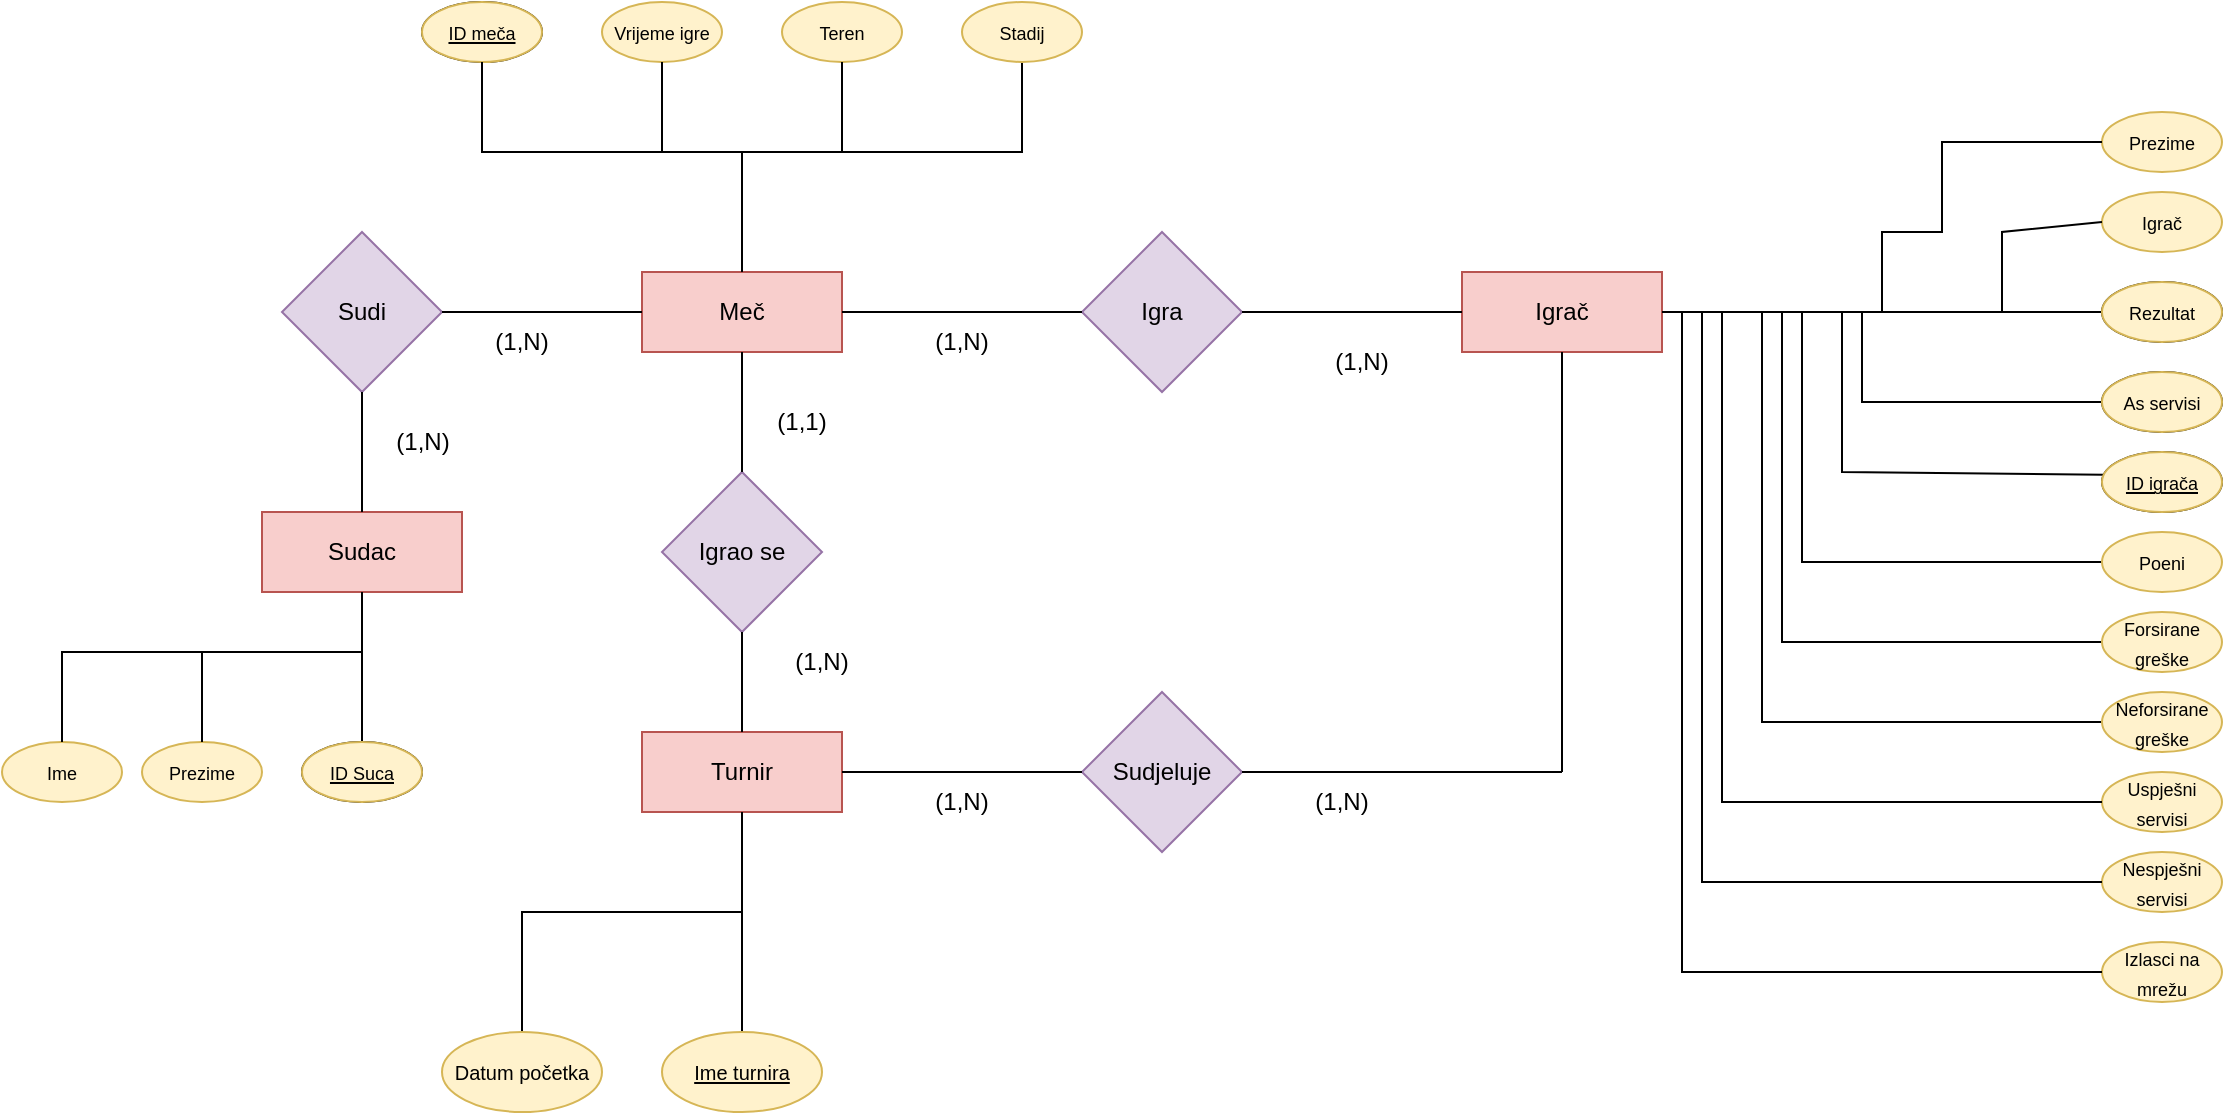 <mxfile version="21.2.4">
  <diagram name="Page-1" id="ivi_GzzBbnTKShinMN6c">
    <mxGraphModel dx="1080" dy="1016" grid="1" gridSize="10" guides="1" tooltips="1" connect="1" arrows="1" fold="1" page="1" pageScale="1" pageWidth="850" pageHeight="1100" math="0" shadow="0">
      <root>
        <mxCell id="0" />
        <mxCell id="1" parent="0" />
        <mxCell id="HnepRbR7UYT4aC-ZY9RI-1" value="Igrao se" style="rhombus;whiteSpace=wrap;html=1;fillColor=#e1d5e7;strokeColor=#9673a6;" vertex="1" parent="1">
          <mxGeometry x="850" y="575" width="80" height="80" as="geometry" />
        </mxCell>
        <mxCell id="HnepRbR7UYT4aC-ZY9RI-2" value="Turnir" style="rounded=0;whiteSpace=wrap;html=1;fillColor=#f8cecc;strokeColor=#b85450;" vertex="1" parent="1">
          <mxGeometry x="840" y="705" width="100" height="40" as="geometry" />
        </mxCell>
        <mxCell id="HnepRbR7UYT4aC-ZY9RI-3" value="" style="endArrow=none;html=1;rounded=0;exitX=0.5;exitY=0;exitDx=0;exitDy=0;entryX=0.5;entryY=1;entryDx=0;entryDy=0;" edge="1" parent="1" source="HnepRbR7UYT4aC-ZY9RI-2" target="HnepRbR7UYT4aC-ZY9RI-1">
          <mxGeometry width="50" height="50" relative="1" as="geometry">
            <mxPoint x="840" y="635" as="sourcePoint" />
            <mxPoint x="890" y="585" as="targetPoint" />
          </mxGeometry>
        </mxCell>
        <mxCell id="HnepRbR7UYT4aC-ZY9RI-4" value="Meč" style="rounded=0;whiteSpace=wrap;html=1;fillColor=#f8cecc;strokeColor=#b85450;" vertex="1" parent="1">
          <mxGeometry x="840" y="475" width="100" height="40" as="geometry" />
        </mxCell>
        <mxCell id="HnepRbR7UYT4aC-ZY9RI-5" value="(1,N)" style="text;html=1;strokeColor=none;fillColor=none;align=center;verticalAlign=middle;whiteSpace=wrap;rounded=0;" vertex="1" parent="1">
          <mxGeometry x="900" y="655" width="60" height="30" as="geometry" />
        </mxCell>
        <mxCell id="HnepRbR7UYT4aC-ZY9RI-6" value="(1,1)" style="text;html=1;strokeColor=none;fillColor=none;align=center;verticalAlign=middle;whiteSpace=wrap;rounded=0;" vertex="1" parent="1">
          <mxGeometry x="890" y="535" width="60" height="30" as="geometry" />
        </mxCell>
        <mxCell id="HnepRbR7UYT4aC-ZY9RI-7" value="Sudi" style="rhombus;whiteSpace=wrap;html=1;fillColor=#e1d5e7;strokeColor=#9673a6;" vertex="1" parent="1">
          <mxGeometry x="660" y="455" width="80" height="80" as="geometry" />
        </mxCell>
        <mxCell id="HnepRbR7UYT4aC-ZY9RI-8" value="" style="endArrow=none;html=1;rounded=0;exitX=1;exitY=0.5;exitDx=0;exitDy=0;" edge="1" parent="1" source="HnepRbR7UYT4aC-ZY9RI-7">
          <mxGeometry width="50" height="50" relative="1" as="geometry">
            <mxPoint x="790" y="545" as="sourcePoint" />
            <mxPoint x="840" y="495" as="targetPoint" />
          </mxGeometry>
        </mxCell>
        <mxCell id="HnepRbR7UYT4aC-ZY9RI-9" value="Sudac" style="rounded=0;whiteSpace=wrap;html=1;fillColor=#f8cecc;strokeColor=#b85450;" vertex="1" parent="1">
          <mxGeometry x="650" y="595" width="100" height="40" as="geometry" />
        </mxCell>
        <mxCell id="HnepRbR7UYT4aC-ZY9RI-10" value="(1,N)" style="text;html=1;strokeColor=none;fillColor=none;align=center;verticalAlign=middle;whiteSpace=wrap;rounded=0;" vertex="1" parent="1">
          <mxGeometry x="750" y="495" width="60" height="30" as="geometry" />
        </mxCell>
        <mxCell id="HnepRbR7UYT4aC-ZY9RI-11" value="(1,N)" style="text;html=1;align=center;verticalAlign=middle;resizable=0;points=[];autosize=1;strokeColor=none;fillColor=none;" vertex="1" parent="1">
          <mxGeometry x="705" y="545" width="50" height="30" as="geometry" />
        </mxCell>
        <mxCell id="HnepRbR7UYT4aC-ZY9RI-12" value="Igra" style="rhombus;whiteSpace=wrap;html=1;fillColor=#e1d5e7;strokeColor=#9673a6;" vertex="1" parent="1">
          <mxGeometry x="1060" y="455" width="80" height="80" as="geometry" />
        </mxCell>
        <mxCell id="HnepRbR7UYT4aC-ZY9RI-13" value="" style="endArrow=none;html=1;rounded=0;exitX=1;exitY=0.5;exitDx=0;exitDy=0;entryX=0;entryY=0.5;entryDx=0;entryDy=0;" edge="1" parent="1" source="HnepRbR7UYT4aC-ZY9RI-4" target="HnepRbR7UYT4aC-ZY9RI-12">
          <mxGeometry width="50" height="50" relative="1" as="geometry">
            <mxPoint x="960" y="545" as="sourcePoint" />
            <mxPoint x="1010" y="495" as="targetPoint" />
          </mxGeometry>
        </mxCell>
        <mxCell id="HnepRbR7UYT4aC-ZY9RI-14" value="Igrač" style="rounded=0;whiteSpace=wrap;html=1;fillColor=#f8cecc;strokeColor=#b85450;" vertex="1" parent="1">
          <mxGeometry x="1250" y="475" width="100" height="40" as="geometry" />
        </mxCell>
        <mxCell id="HnepRbR7UYT4aC-ZY9RI-15" value="(1,N)" style="text;html=1;strokeColor=none;fillColor=none;align=center;verticalAlign=middle;whiteSpace=wrap;rounded=0;" vertex="1" parent="1">
          <mxGeometry x="1170" y="505" width="60" height="30" as="geometry" />
        </mxCell>
        <mxCell id="HnepRbR7UYT4aC-ZY9RI-16" value="(1,N)" style="text;html=1;strokeColor=none;fillColor=none;align=center;verticalAlign=middle;whiteSpace=wrap;rounded=0;" vertex="1" parent="1">
          <mxGeometry x="970" y="495" width="60" height="30" as="geometry" />
        </mxCell>
        <mxCell id="HnepRbR7UYT4aC-ZY9RI-17" value="Sudjeluje" style="rhombus;whiteSpace=wrap;html=1;fillColor=#e1d5e7;strokeColor=#9673a6;" vertex="1" parent="1">
          <mxGeometry x="1060" y="685" width="80" height="80" as="geometry" />
        </mxCell>
        <mxCell id="HnepRbR7UYT4aC-ZY9RI-18" value="" style="endArrow=none;html=1;rounded=0;exitX=1;exitY=0.5;exitDx=0;exitDy=0;" edge="1" parent="1" source="HnepRbR7UYT4aC-ZY9RI-2">
          <mxGeometry width="50" height="50" relative="1" as="geometry">
            <mxPoint x="1010" y="775" as="sourcePoint" />
            <mxPoint x="1060" y="725" as="targetPoint" />
          </mxGeometry>
        </mxCell>
        <mxCell id="HnepRbR7UYT4aC-ZY9RI-19" value="(1,N)" style="text;html=1;strokeColor=none;fillColor=none;align=center;verticalAlign=middle;whiteSpace=wrap;rounded=0;" vertex="1" parent="1">
          <mxGeometry x="970" y="725" width="60" height="30" as="geometry" />
        </mxCell>
        <mxCell id="HnepRbR7UYT4aC-ZY9RI-20" value="&lt;font style=&quot;font-size: 9px;&quot;&gt;&lt;u&gt;Personal ID&lt;/u&gt;&lt;/font&gt;" style="ellipse;whiteSpace=wrap;html=1;" vertex="1" parent="1">
          <mxGeometry x="670" y="710" width="60" height="30" as="geometry" />
        </mxCell>
        <mxCell id="HnepRbR7UYT4aC-ZY9RI-21" value="" style="endArrow=none;html=1;rounded=0;entryX=0.5;entryY=0;entryDx=0;entryDy=0;" edge="1" parent="1" target="HnepRbR7UYT4aC-ZY9RI-47">
          <mxGeometry width="50" height="50" relative="1" as="geometry">
            <mxPoint x="700" y="635" as="sourcePoint" />
            <mxPoint x="699.81" y="655" as="targetPoint" />
          </mxGeometry>
        </mxCell>
        <mxCell id="HnepRbR7UYT4aC-ZY9RI-22" value="&lt;font size=&quot;1&quot;&gt;&lt;u&gt;Name&lt;/u&gt;&lt;/font&gt;" style="ellipse;whiteSpace=wrap;html=1;" vertex="1" parent="1">
          <mxGeometry x="860" y="860" width="60" height="30" as="geometry" />
        </mxCell>
        <mxCell id="HnepRbR7UYT4aC-ZY9RI-23" value="&lt;font size=&quot;1&quot;&gt;&lt;span style=&quot;font-size: 9px;&quot;&gt;Starting date&lt;/span&gt;&lt;/font&gt;" style="ellipse;whiteSpace=wrap;html=1;" vertex="1" parent="1">
          <mxGeometry x="750" y="860" width="60" height="30" as="geometry" />
        </mxCell>
        <mxCell id="HnepRbR7UYT4aC-ZY9RI-24" value="" style="endArrow=none;html=1;rounded=0;entryX=0.5;entryY=1;entryDx=0;entryDy=0;exitX=0.5;exitY=0;exitDx=0;exitDy=0;" edge="1" parent="1" source="HnepRbR7UYT4aC-ZY9RI-48" target="HnepRbR7UYT4aC-ZY9RI-2">
          <mxGeometry width="50" height="50" relative="1" as="geometry">
            <mxPoint x="840" y="785" as="sourcePoint" />
            <mxPoint x="890" y="735" as="targetPoint" />
          </mxGeometry>
        </mxCell>
        <mxCell id="HnepRbR7UYT4aC-ZY9RI-25" value="" style="endArrow=none;html=1;rounded=0;entryX=0.5;entryY=1;entryDx=0;entryDy=0;exitX=0.5;exitY=0;exitDx=0;exitDy=0;" edge="1" parent="1" source="HnepRbR7UYT4aC-ZY9RI-49" target="HnepRbR7UYT4aC-ZY9RI-2">
          <mxGeometry width="50" height="50" relative="1" as="geometry">
            <mxPoint x="850" y="795" as="sourcePoint" />
            <mxPoint x="900" y="755" as="targetPoint" />
            <Array as="points">
              <mxPoint x="780" y="795" />
              <mxPoint x="890" y="795" />
            </Array>
          </mxGeometry>
        </mxCell>
        <mxCell id="HnepRbR7UYT4aC-ZY9RI-26" value="&lt;font style=&quot;font-size: 9px;&quot;&gt;&lt;u&gt;Match ID&lt;/u&gt;&lt;/font&gt;" style="ellipse;whiteSpace=wrap;html=1;" vertex="1" parent="1">
          <mxGeometry x="730" y="340" width="60" height="30" as="geometry" />
        </mxCell>
        <mxCell id="HnepRbR7UYT4aC-ZY9RI-27" value="" style="endArrow=none;html=1;rounded=0;entryX=0.5;entryY=1;entryDx=0;entryDy=0;exitX=0.5;exitY=0;exitDx=0;exitDy=0;" edge="1" parent="1" source="HnepRbR7UYT4aC-ZY9RI-4" target="HnepRbR7UYT4aC-ZY9RI-44">
          <mxGeometry width="50" height="50" relative="1" as="geometry">
            <mxPoint x="890" y="355" as="sourcePoint" />
            <mxPoint x="1047.5" y="370" as="targetPoint" />
            <Array as="points">
              <mxPoint x="890" y="415" />
              <mxPoint x="1030" y="415" />
            </Array>
          </mxGeometry>
        </mxCell>
        <mxCell id="HnepRbR7UYT4aC-ZY9RI-28" value="" style="endArrow=none;html=1;rounded=0;" edge="1" parent="1">
          <mxGeometry width="50" height="50" relative="1" as="geometry">
            <mxPoint x="1140" y="725" as="sourcePoint" />
            <mxPoint x="1300" y="725" as="targetPoint" />
          </mxGeometry>
        </mxCell>
        <mxCell id="HnepRbR7UYT4aC-ZY9RI-29" value="(1,N)" style="text;html=1;strokeColor=none;fillColor=none;align=center;verticalAlign=middle;whiteSpace=wrap;rounded=0;" vertex="1" parent="1">
          <mxGeometry x="1160" y="725" width="60" height="30" as="geometry" />
        </mxCell>
        <mxCell id="HnepRbR7UYT4aC-ZY9RI-30" value="&lt;font style=&quot;font-size: 9px;&quot;&gt;&lt;u&gt;Personal ID&lt;/u&gt;&lt;/font&gt;" style="ellipse;whiteSpace=wrap;html=1;" vertex="1" parent="1">
          <mxGeometry x="1570" y="565" width="60" height="30" as="geometry" />
        </mxCell>
        <mxCell id="HnepRbR7UYT4aC-ZY9RI-31" value="&lt;font size=&quot;1&quot;&gt;&lt;span style=&quot;font-size: 9px;&quot;&gt;As serves&lt;/span&gt;&lt;/font&gt;" style="ellipse;whiteSpace=wrap;html=1;" vertex="1" parent="1">
          <mxGeometry x="1570" y="525" width="60" height="30" as="geometry" />
        </mxCell>
        <mxCell id="HnepRbR7UYT4aC-ZY9RI-32" value="&lt;font size=&quot;1&quot;&gt;&lt;span style=&quot;font-size: 9px;&quot;&gt;Resault&lt;/span&gt;&lt;/font&gt;" style="ellipse;whiteSpace=wrap;html=1;" vertex="1" parent="1">
          <mxGeometry x="1570" y="480" width="60" height="30" as="geometry" />
        </mxCell>
        <mxCell id="HnepRbR7UYT4aC-ZY9RI-33" value="" style="endArrow=none;html=1;rounded=0;entryX=0;entryY=0.5;entryDx=0;entryDy=0;exitX=1;exitY=0.5;exitDx=0;exitDy=0;" edge="1" parent="1" source="HnepRbR7UYT4aC-ZY9RI-14" target="HnepRbR7UYT4aC-ZY9RI-32">
          <mxGeometry width="50" height="50" relative="1" as="geometry">
            <mxPoint x="1150" y="525" as="sourcePoint" />
            <mxPoint x="1200" y="475" as="targetPoint" />
          </mxGeometry>
        </mxCell>
        <mxCell id="HnepRbR7UYT4aC-ZY9RI-34" value="" style="endArrow=none;html=1;rounded=0;entryX=0;entryY=0.5;entryDx=0;entryDy=0;exitX=1;exitY=0.5;exitDx=0;exitDy=0;" edge="1" parent="1" source="HnepRbR7UYT4aC-ZY9RI-14" target="HnepRbR7UYT4aC-ZY9RI-31">
          <mxGeometry width="50" height="50" relative="1" as="geometry">
            <mxPoint x="1150" y="525" as="sourcePoint" />
            <mxPoint x="1200" y="475" as="targetPoint" />
            <Array as="points">
              <mxPoint x="1450" y="495" />
              <mxPoint x="1450" y="540" />
            </Array>
          </mxGeometry>
        </mxCell>
        <mxCell id="HnepRbR7UYT4aC-ZY9RI-35" value="" style="endArrow=none;html=1;rounded=0;entryX=0.017;entryY=0.378;entryDx=0;entryDy=0;entryPerimeter=0;exitX=1;exitY=0.5;exitDx=0;exitDy=0;" edge="1" parent="1" source="HnepRbR7UYT4aC-ZY9RI-14" target="HnepRbR7UYT4aC-ZY9RI-30">
          <mxGeometry width="50" height="50" relative="1" as="geometry">
            <mxPoint x="1150" y="525" as="sourcePoint" />
            <mxPoint x="1330" y="285" as="targetPoint" />
            <Array as="points">
              <mxPoint x="1440" y="495" />
              <mxPoint x="1440" y="575" />
            </Array>
          </mxGeometry>
        </mxCell>
        <mxCell id="HnepRbR7UYT4aC-ZY9RI-36" value="" style="endArrow=none;html=1;rounded=0;entryX=0;entryY=0.5;entryDx=0;entryDy=0;exitX=1;exitY=0.5;exitDx=0;exitDy=0;" edge="1" parent="1" source="HnepRbR7UYT4aC-ZY9RI-14" target="HnepRbR7UYT4aC-ZY9RI-39">
          <mxGeometry width="50" height="50" relative="1" as="geometry">
            <mxPoint x="1150" y="525" as="sourcePoint" />
            <mxPoint x="1570.0" y="660" as="targetPoint" />
            <Array as="points">
              <mxPoint x="1420" y="495" />
              <mxPoint x="1420" y="620" />
            </Array>
          </mxGeometry>
        </mxCell>
        <mxCell id="HnepRbR7UYT4aC-ZY9RI-37" value="" style="endArrow=none;html=1;rounded=0;entryX=0;entryY=0.5;entryDx=0;entryDy=0;exitX=1;exitY=0.5;exitDx=0;exitDy=0;" edge="1" parent="1" source="HnepRbR7UYT4aC-ZY9RI-14" target="HnepRbR7UYT4aC-ZY9RI-65">
          <mxGeometry width="50" height="50" relative="1" as="geometry">
            <mxPoint x="1150" y="525" as="sourcePoint" />
            <mxPoint x="1500" y="705" as="targetPoint" />
            <Array as="points">
              <mxPoint x="1410" y="495" />
              <mxPoint x="1410" y="660" />
            </Array>
          </mxGeometry>
        </mxCell>
        <mxCell id="HnepRbR7UYT4aC-ZY9RI-38" value="" style="endArrow=none;html=1;rounded=0;entryX=0;entryY=0.5;entryDx=0;entryDy=0;exitX=1;exitY=0.5;exitDx=0;exitDy=0;" edge="1" parent="1" source="HnepRbR7UYT4aC-ZY9RI-14" target="HnepRbR7UYT4aC-ZY9RI-66">
          <mxGeometry width="50" height="50" relative="1" as="geometry">
            <mxPoint x="1150" y="525" as="sourcePoint" />
            <mxPoint x="1500" y="755" as="targetPoint" />
            <Array as="points">
              <mxPoint x="1400" y="495" />
              <mxPoint x="1400" y="700" />
            </Array>
          </mxGeometry>
        </mxCell>
        <mxCell id="HnepRbR7UYT4aC-ZY9RI-39" value="&lt;font size=&quot;1&quot;&gt;&lt;span style=&quot;font-size: 9px;&quot;&gt;Poeni&lt;/span&gt;&lt;/font&gt;" style="ellipse;whiteSpace=wrap;html=1;fillColor=#fff2cc;strokeColor=#d6b656;" vertex="1" parent="1">
          <mxGeometry x="1570" y="605" width="60" height="30" as="geometry" />
        </mxCell>
        <mxCell id="HnepRbR7UYT4aC-ZY9RI-40" value="&lt;font style=&quot;font-size: 9px;&quot;&gt;&lt;u&gt;ID igrača&lt;/u&gt;&lt;/font&gt;" style="ellipse;whiteSpace=wrap;html=1;fillColor=#fff2cc;strokeColor=#d6b656;" vertex="1" parent="1">
          <mxGeometry x="1570" y="565" width="60" height="30" as="geometry" />
        </mxCell>
        <mxCell id="HnepRbR7UYT4aC-ZY9RI-41" value="&lt;font size=&quot;1&quot;&gt;&lt;span style=&quot;font-size: 9px;&quot;&gt;As servisi&lt;/span&gt;&lt;/font&gt;" style="ellipse;whiteSpace=wrap;html=1;fillColor=#fff2cc;strokeColor=#d6b656;" vertex="1" parent="1">
          <mxGeometry x="1570" y="525" width="60" height="30" as="geometry" />
        </mxCell>
        <mxCell id="HnepRbR7UYT4aC-ZY9RI-42" value="&lt;font size=&quot;1&quot;&gt;&lt;span style=&quot;font-size: 9px;&quot;&gt;Rezultat&lt;/span&gt;&lt;/font&gt;" style="ellipse;whiteSpace=wrap;html=1;fillColor=#fff2cc;strokeColor=#d6b656;" vertex="1" parent="1">
          <mxGeometry x="1570" y="480" width="60" height="30" as="geometry" />
        </mxCell>
        <mxCell id="HnepRbR7UYT4aC-ZY9RI-43" value="&lt;font size=&quot;1&quot;&gt;&lt;span style=&quot;font-size: 9px;&quot;&gt;Vrijeme igre&lt;/span&gt;&lt;/font&gt;" style="ellipse;whiteSpace=wrap;html=1;fillColor=#fff2cc;strokeColor=#d6b656;" vertex="1" parent="1">
          <mxGeometry x="820" y="340" width="60" height="30" as="geometry" />
        </mxCell>
        <mxCell id="HnepRbR7UYT4aC-ZY9RI-44" value="&lt;font size=&quot;1&quot;&gt;&lt;span style=&quot;font-size: 9px;&quot;&gt;Stadij&lt;/span&gt;&lt;/font&gt;" style="ellipse;whiteSpace=wrap;html=1;fillColor=#fff2cc;strokeColor=#d6b656;" vertex="1" parent="1">
          <mxGeometry x="1000" y="340" width="60" height="30" as="geometry" />
        </mxCell>
        <mxCell id="HnepRbR7UYT4aC-ZY9RI-45" value="&lt;font style=&quot;font-size: 9px;&quot;&gt;Teren&lt;/font&gt;" style="ellipse;whiteSpace=wrap;html=1;fillColor=#fff2cc;strokeColor=#d6b656;" vertex="1" parent="1">
          <mxGeometry x="910" y="340" width="60" height="30" as="geometry" />
        </mxCell>
        <mxCell id="HnepRbR7UYT4aC-ZY9RI-46" value="&lt;font style=&quot;font-size: 9px;&quot;&gt;&lt;u&gt;ID meča&lt;/u&gt;&lt;/font&gt;" style="ellipse;whiteSpace=wrap;html=1;fillColor=#fff2cc;strokeColor=#d6b656;" vertex="1" parent="1">
          <mxGeometry x="730" y="340" width="60" height="30" as="geometry" />
        </mxCell>
        <mxCell id="HnepRbR7UYT4aC-ZY9RI-47" value="&lt;font style=&quot;font-size: 9px;&quot;&gt;&lt;u&gt;ID Suca&lt;/u&gt;&lt;/font&gt;" style="ellipse;whiteSpace=wrap;html=1;fillColor=#fff2cc;strokeColor=#d6b656;" vertex="1" parent="1">
          <mxGeometry x="670" y="710" width="60" height="30" as="geometry" />
        </mxCell>
        <mxCell id="HnepRbR7UYT4aC-ZY9RI-48" value="&lt;font size=&quot;1&quot;&gt;&lt;u&gt;Ime turnira&lt;/u&gt;&lt;/font&gt;" style="ellipse;whiteSpace=wrap;html=1;fillColor=#fff2cc;strokeColor=#d6b656;" vertex="1" parent="1">
          <mxGeometry x="850" y="855" width="80" height="40" as="geometry" />
        </mxCell>
        <mxCell id="HnepRbR7UYT4aC-ZY9RI-49" value="&lt;font size=&quot;1&quot;&gt;Datum početka&lt;/font&gt;" style="ellipse;whiteSpace=wrap;html=1;fillColor=#fff2cc;strokeColor=#d6b656;" vertex="1" parent="1">
          <mxGeometry x="740" y="855" width="80" height="40" as="geometry" />
        </mxCell>
        <mxCell id="HnepRbR7UYT4aC-ZY9RI-50" value="" style="endArrow=none;html=1;rounded=0;entryX=0;entryY=0.5;entryDx=0;entryDy=0;" edge="1" parent="1" target="HnepRbR7UYT4aC-ZY9RI-14">
          <mxGeometry width="50" height="50" relative="1" as="geometry">
            <mxPoint x="1140" y="495" as="sourcePoint" />
            <mxPoint x="1190" y="445" as="targetPoint" />
          </mxGeometry>
        </mxCell>
        <mxCell id="HnepRbR7UYT4aC-ZY9RI-51" value="" style="endArrow=none;html=1;rounded=0;entryX=0.5;entryY=1;entryDx=0;entryDy=0;" edge="1" parent="1" target="HnepRbR7UYT4aC-ZY9RI-7">
          <mxGeometry width="50" height="50" relative="1" as="geometry">
            <mxPoint x="700" y="595" as="sourcePoint" />
            <mxPoint x="750" y="545" as="targetPoint" />
          </mxGeometry>
        </mxCell>
        <mxCell id="HnepRbR7UYT4aC-ZY9RI-52" value="" style="endArrow=none;html=1;rounded=0;entryX=0.5;entryY=1;entryDx=0;entryDy=0;" edge="1" parent="1" target="HnepRbR7UYT4aC-ZY9RI-4">
          <mxGeometry width="50" height="50" relative="1" as="geometry">
            <mxPoint x="890" y="575" as="sourcePoint" />
            <mxPoint x="940" y="525" as="targetPoint" />
          </mxGeometry>
        </mxCell>
        <mxCell id="HnepRbR7UYT4aC-ZY9RI-53" value="" style="endArrow=none;html=1;rounded=0;entryX=0.5;entryY=1;entryDx=0;entryDy=0;" edge="1" parent="1" target="HnepRbR7UYT4aC-ZY9RI-14">
          <mxGeometry width="50" height="50" relative="1" as="geometry">
            <mxPoint x="1300" y="725" as="sourcePoint" />
            <mxPoint x="1290" y="545" as="targetPoint" />
          </mxGeometry>
        </mxCell>
        <mxCell id="HnepRbR7UYT4aC-ZY9RI-54" value="&lt;font size=&quot;1&quot;&gt;&lt;span style=&quot;font-size: 9px;&quot;&gt;Ime&lt;/span&gt;&lt;/font&gt;" style="ellipse;whiteSpace=wrap;html=1;fillColor=#fff2cc;strokeColor=#d6b656;" vertex="1" parent="1">
          <mxGeometry x="520" y="710" width="60" height="30" as="geometry" />
        </mxCell>
        <mxCell id="HnepRbR7UYT4aC-ZY9RI-55" value="&lt;font size=&quot;1&quot;&gt;&lt;span style=&quot;font-size: 9px;&quot;&gt;Prezime&lt;/span&gt;&lt;/font&gt;" style="ellipse;whiteSpace=wrap;html=1;fillColor=#fff2cc;strokeColor=#d6b656;" vertex="1" parent="1">
          <mxGeometry x="590" y="710" width="60" height="30" as="geometry" />
        </mxCell>
        <mxCell id="HnepRbR7UYT4aC-ZY9RI-56" value="" style="endArrow=none;html=1;rounded=0;" edge="1" parent="1">
          <mxGeometry width="50" height="50" relative="1" as="geometry">
            <mxPoint x="620" y="710" as="sourcePoint" />
            <mxPoint x="700" y="665" as="targetPoint" />
            <Array as="points">
              <mxPoint x="620" y="665" />
            </Array>
          </mxGeometry>
        </mxCell>
        <mxCell id="HnepRbR7UYT4aC-ZY9RI-57" value="" style="endArrow=none;html=1;rounded=0;exitX=0.5;exitY=0;exitDx=0;exitDy=0;" edge="1" parent="1" source="HnepRbR7UYT4aC-ZY9RI-54">
          <mxGeometry width="50" height="50" relative="1" as="geometry">
            <mxPoint x="560" y="675" as="sourcePoint" />
            <mxPoint x="700" y="665" as="targetPoint" />
            <Array as="points">
              <mxPoint x="550" y="665" />
            </Array>
          </mxGeometry>
        </mxCell>
        <mxCell id="HnepRbR7UYT4aC-ZY9RI-58" value="&lt;font size=&quot;1&quot;&gt;&lt;span style=&quot;font-size: 9px;&quot;&gt;Prezime&lt;/span&gt;&lt;/font&gt;" style="ellipse;whiteSpace=wrap;html=1;fillColor=#fff2cc;strokeColor=#d6b656;" vertex="1" parent="1">
          <mxGeometry x="1570" y="395" width="60" height="30" as="geometry" />
        </mxCell>
        <mxCell id="HnepRbR7UYT4aC-ZY9RI-59" value="&lt;font size=&quot;1&quot;&gt;&lt;span style=&quot;font-size: 9px;&quot;&gt;Igrač&lt;/span&gt;&lt;/font&gt;" style="ellipse;whiteSpace=wrap;html=1;fillColor=#fff2cc;strokeColor=#d6b656;" vertex="1" parent="1">
          <mxGeometry x="1570" y="435" width="60" height="30" as="geometry" />
        </mxCell>
        <mxCell id="HnepRbR7UYT4aC-ZY9RI-60" value="" style="endArrow=none;html=1;rounded=0;entryX=0;entryY=0.5;entryDx=0;entryDy=0;" edge="1" parent="1" target="HnepRbR7UYT4aC-ZY9RI-58">
          <mxGeometry width="50" height="50" relative="1" as="geometry">
            <mxPoint x="1460" y="495" as="sourcePoint" />
            <mxPoint x="1530" y="435" as="targetPoint" />
            <Array as="points">
              <mxPoint x="1460" y="455" />
              <mxPoint x="1490" y="455" />
              <mxPoint x="1490" y="410" />
            </Array>
          </mxGeometry>
        </mxCell>
        <mxCell id="HnepRbR7UYT4aC-ZY9RI-61" value="" style="endArrow=none;html=1;rounded=0;entryX=0;entryY=0.5;entryDx=0;entryDy=0;exitX=1;exitY=0.5;exitDx=0;exitDy=0;" edge="1" parent="1" source="HnepRbR7UYT4aC-ZY9RI-14" target="HnepRbR7UYT4aC-ZY9RI-59">
          <mxGeometry width="50" height="50" relative="1" as="geometry">
            <mxPoint x="1510" y="485" as="sourcePoint" />
            <mxPoint x="1560" y="435" as="targetPoint" />
            <Array as="points">
              <mxPoint x="1520" y="495" />
              <mxPoint x="1520" y="455" />
            </Array>
          </mxGeometry>
        </mxCell>
        <mxCell id="HnepRbR7UYT4aC-ZY9RI-62" value="" style="endArrow=none;html=1;rounded=0;entryX=0.5;entryY=1;entryDx=0;entryDy=0;exitX=0.5;exitY=0;exitDx=0;exitDy=0;" edge="1" parent="1" source="HnepRbR7UYT4aC-ZY9RI-4" target="HnepRbR7UYT4aC-ZY9RI-26">
          <mxGeometry width="50" height="50" relative="1" as="geometry">
            <mxPoint x="890" y="475" as="sourcePoint" />
            <mxPoint x="760" y="370" as="targetPoint" />
            <Array as="points">
              <mxPoint x="890" y="415" />
              <mxPoint x="760" y="415" />
            </Array>
          </mxGeometry>
        </mxCell>
        <mxCell id="HnepRbR7UYT4aC-ZY9RI-63" value="" style="endArrow=none;html=1;rounded=0;" edge="1" parent="1">
          <mxGeometry width="50" height="50" relative="1" as="geometry">
            <mxPoint x="890" y="415" as="sourcePoint" />
            <mxPoint x="850" y="370" as="targetPoint" />
            <Array as="points">
              <mxPoint x="850" y="415" />
            </Array>
          </mxGeometry>
        </mxCell>
        <mxCell id="HnepRbR7UYT4aC-ZY9RI-64" value="" style="endArrow=none;html=1;rounded=0;entryX=0.5;entryY=1;entryDx=0;entryDy=0;exitX=0.5;exitY=0;exitDx=0;exitDy=0;" edge="1" parent="1" source="HnepRbR7UYT4aC-ZY9RI-4" target="HnepRbR7UYT4aC-ZY9RI-45">
          <mxGeometry width="50" height="50" relative="1" as="geometry">
            <mxPoint x="890" y="475" as="sourcePoint" />
            <mxPoint x="940" y="370" as="targetPoint" />
            <Array as="points">
              <mxPoint x="890" y="415" />
              <mxPoint x="940" y="415" />
            </Array>
          </mxGeometry>
        </mxCell>
        <mxCell id="HnepRbR7UYT4aC-ZY9RI-65" value="&lt;font size=&quot;1&quot;&gt;&lt;span style=&quot;font-size: 9px;&quot;&gt;Forsirane greške&lt;/span&gt;&lt;/font&gt;" style="ellipse;whiteSpace=wrap;html=1;fillColor=#fff2cc;strokeColor=#d6b656;" vertex="1" parent="1">
          <mxGeometry x="1570" y="645" width="60" height="30" as="geometry" />
        </mxCell>
        <mxCell id="HnepRbR7UYT4aC-ZY9RI-66" value="&lt;font size=&quot;1&quot;&gt;&lt;span style=&quot;font-size: 9px;&quot;&gt;Neforsirane greške&lt;/span&gt;&lt;/font&gt;" style="ellipse;whiteSpace=wrap;html=1;fillColor=#fff2cc;strokeColor=#d6b656;" vertex="1" parent="1">
          <mxGeometry x="1570" y="685" width="60" height="30" as="geometry" />
        </mxCell>
        <mxCell id="HnepRbR7UYT4aC-ZY9RI-67" value="&lt;font size=&quot;1&quot;&gt;&lt;span style=&quot;font-size: 9px;&quot;&gt;Uspješni&lt;br&gt;servisi&lt;br&gt;&lt;/span&gt;&lt;/font&gt;" style="ellipse;whiteSpace=wrap;html=1;fillColor=#fff2cc;strokeColor=#d6b656;" vertex="1" parent="1">
          <mxGeometry x="1570" y="725" width="60" height="30" as="geometry" />
        </mxCell>
        <mxCell id="HnepRbR7UYT4aC-ZY9RI-68" value="&lt;font size=&quot;1&quot;&gt;&lt;span style=&quot;font-size: 9px;&quot;&gt;Nespješni&lt;br&gt;servisi&lt;br&gt;&lt;/span&gt;&lt;/font&gt;" style="ellipse;whiteSpace=wrap;html=1;fillColor=#fff2cc;strokeColor=#d6b656;" vertex="1" parent="1">
          <mxGeometry x="1570" y="765" width="60" height="30" as="geometry" />
        </mxCell>
        <mxCell id="HnepRbR7UYT4aC-ZY9RI-69" value="" style="endArrow=none;html=1;rounded=0;exitX=0;exitY=0.5;exitDx=0;exitDy=0;" edge="1" parent="1" source="HnepRbR7UYT4aC-ZY9RI-67">
          <mxGeometry width="50" height="50" relative="1" as="geometry">
            <mxPoint x="1330" y="545" as="sourcePoint" />
            <mxPoint x="1380" y="495" as="targetPoint" />
            <Array as="points">
              <mxPoint x="1380" y="740" />
            </Array>
          </mxGeometry>
        </mxCell>
        <mxCell id="HnepRbR7UYT4aC-ZY9RI-70" value="" style="endArrow=none;html=1;rounded=0;entryX=0;entryY=0.5;entryDx=0;entryDy=0;" edge="1" parent="1" target="HnepRbR7UYT4aC-ZY9RI-68">
          <mxGeometry width="50" height="50" relative="1" as="geometry">
            <mxPoint x="1370" y="495" as="sourcePoint" />
            <mxPoint x="1520" y="785" as="targetPoint" />
            <Array as="points">
              <mxPoint x="1370" y="780" />
            </Array>
          </mxGeometry>
        </mxCell>
        <mxCell id="HnepRbR7UYT4aC-ZY9RI-72" value="&lt;font size=&quot;1&quot;&gt;&lt;span style=&quot;font-size: 9px;&quot;&gt;Izlasci na mrežu&lt;br&gt;&lt;/span&gt;&lt;/font&gt;" style="ellipse;whiteSpace=wrap;html=1;fillColor=#fff2cc;strokeColor=#d6b656;" vertex="1" parent="1">
          <mxGeometry x="1570" y="810" width="60" height="30" as="geometry" />
        </mxCell>
        <mxCell id="HnepRbR7UYT4aC-ZY9RI-73" value="" style="endArrow=none;html=1;rounded=0;entryX=1;entryY=0.5;entryDx=0;entryDy=0;exitX=0;exitY=0.5;exitDx=0;exitDy=0;" edge="1" parent="1" source="HnepRbR7UYT4aC-ZY9RI-72" target="HnepRbR7UYT4aC-ZY9RI-14">
          <mxGeometry width="50" height="50" relative="1" as="geometry">
            <mxPoint x="1310" y="595" as="sourcePoint" />
            <mxPoint x="1360" y="490" as="targetPoint" />
            <Array as="points">
              <mxPoint x="1360" y="825" />
              <mxPoint x="1360" y="495" />
            </Array>
          </mxGeometry>
        </mxCell>
      </root>
    </mxGraphModel>
  </diagram>
</mxfile>
